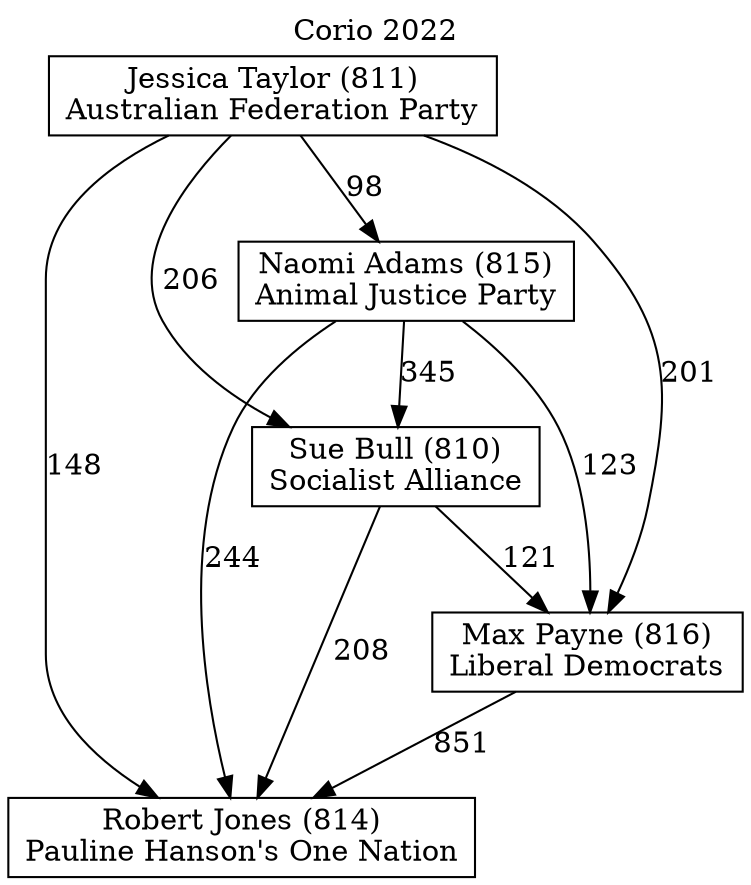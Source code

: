 // House preference flow
digraph "Robert Jones (814)_Corio_2022" {
	graph [label="Corio 2022" labelloc=t mclimit=10]
	node [shape=box]
	"Jessica Taylor (811)" [label="Jessica Taylor (811)
Australian Federation Party"]
	"Sue Bull (810)" [label="Sue Bull (810)
Socialist Alliance"]
	"Robert Jones (814)" [label="Robert Jones (814)
Pauline Hanson's One Nation"]
	"Max Payne (816)" [label="Max Payne (816)
Liberal Democrats"]
	"Naomi Adams (815)" [label="Naomi Adams (815)
Animal Justice Party"]
	"Jessica Taylor (811)" -> "Robert Jones (814)" [label=148]
	"Max Payne (816)" -> "Robert Jones (814)" [label=851]
	"Jessica Taylor (811)" -> "Max Payne (816)" [label=201]
	"Sue Bull (810)" -> "Robert Jones (814)" [label=208]
	"Sue Bull (810)" -> "Max Payne (816)" [label=121]
	"Jessica Taylor (811)" -> "Naomi Adams (815)" [label=98]
	"Jessica Taylor (811)" -> "Sue Bull (810)" [label=206]
	"Naomi Adams (815)" -> "Robert Jones (814)" [label=244]
	"Naomi Adams (815)" -> "Sue Bull (810)" [label=345]
	"Naomi Adams (815)" -> "Max Payne (816)" [label=123]
}
